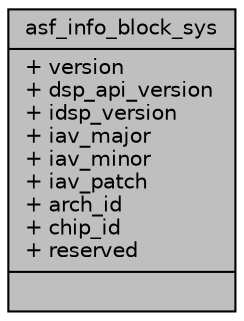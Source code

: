 digraph "asf_info_block_sys"
{
 // INTERACTIVE_SVG=YES
 // LATEX_PDF_SIZE
  bgcolor="transparent";
  edge [fontname="Helvetica",fontsize="10",labelfontname="Helvetica",labelfontsize="10"];
  node [fontname="Helvetica",fontsize="10",shape=record];
  Node1 [label="{asf_info_block_sys\n|+ version\l+ dsp_api_version\l+ idsp_version\l+ iav_major\l+ iav_minor\l+ iav_patch\l+ arch_id\l+ chip_id\l+ reserved\l|}",height=0.2,width=0.4,color="black", fillcolor="grey75", style="filled", fontcolor="black",tooltip=" "];
}
